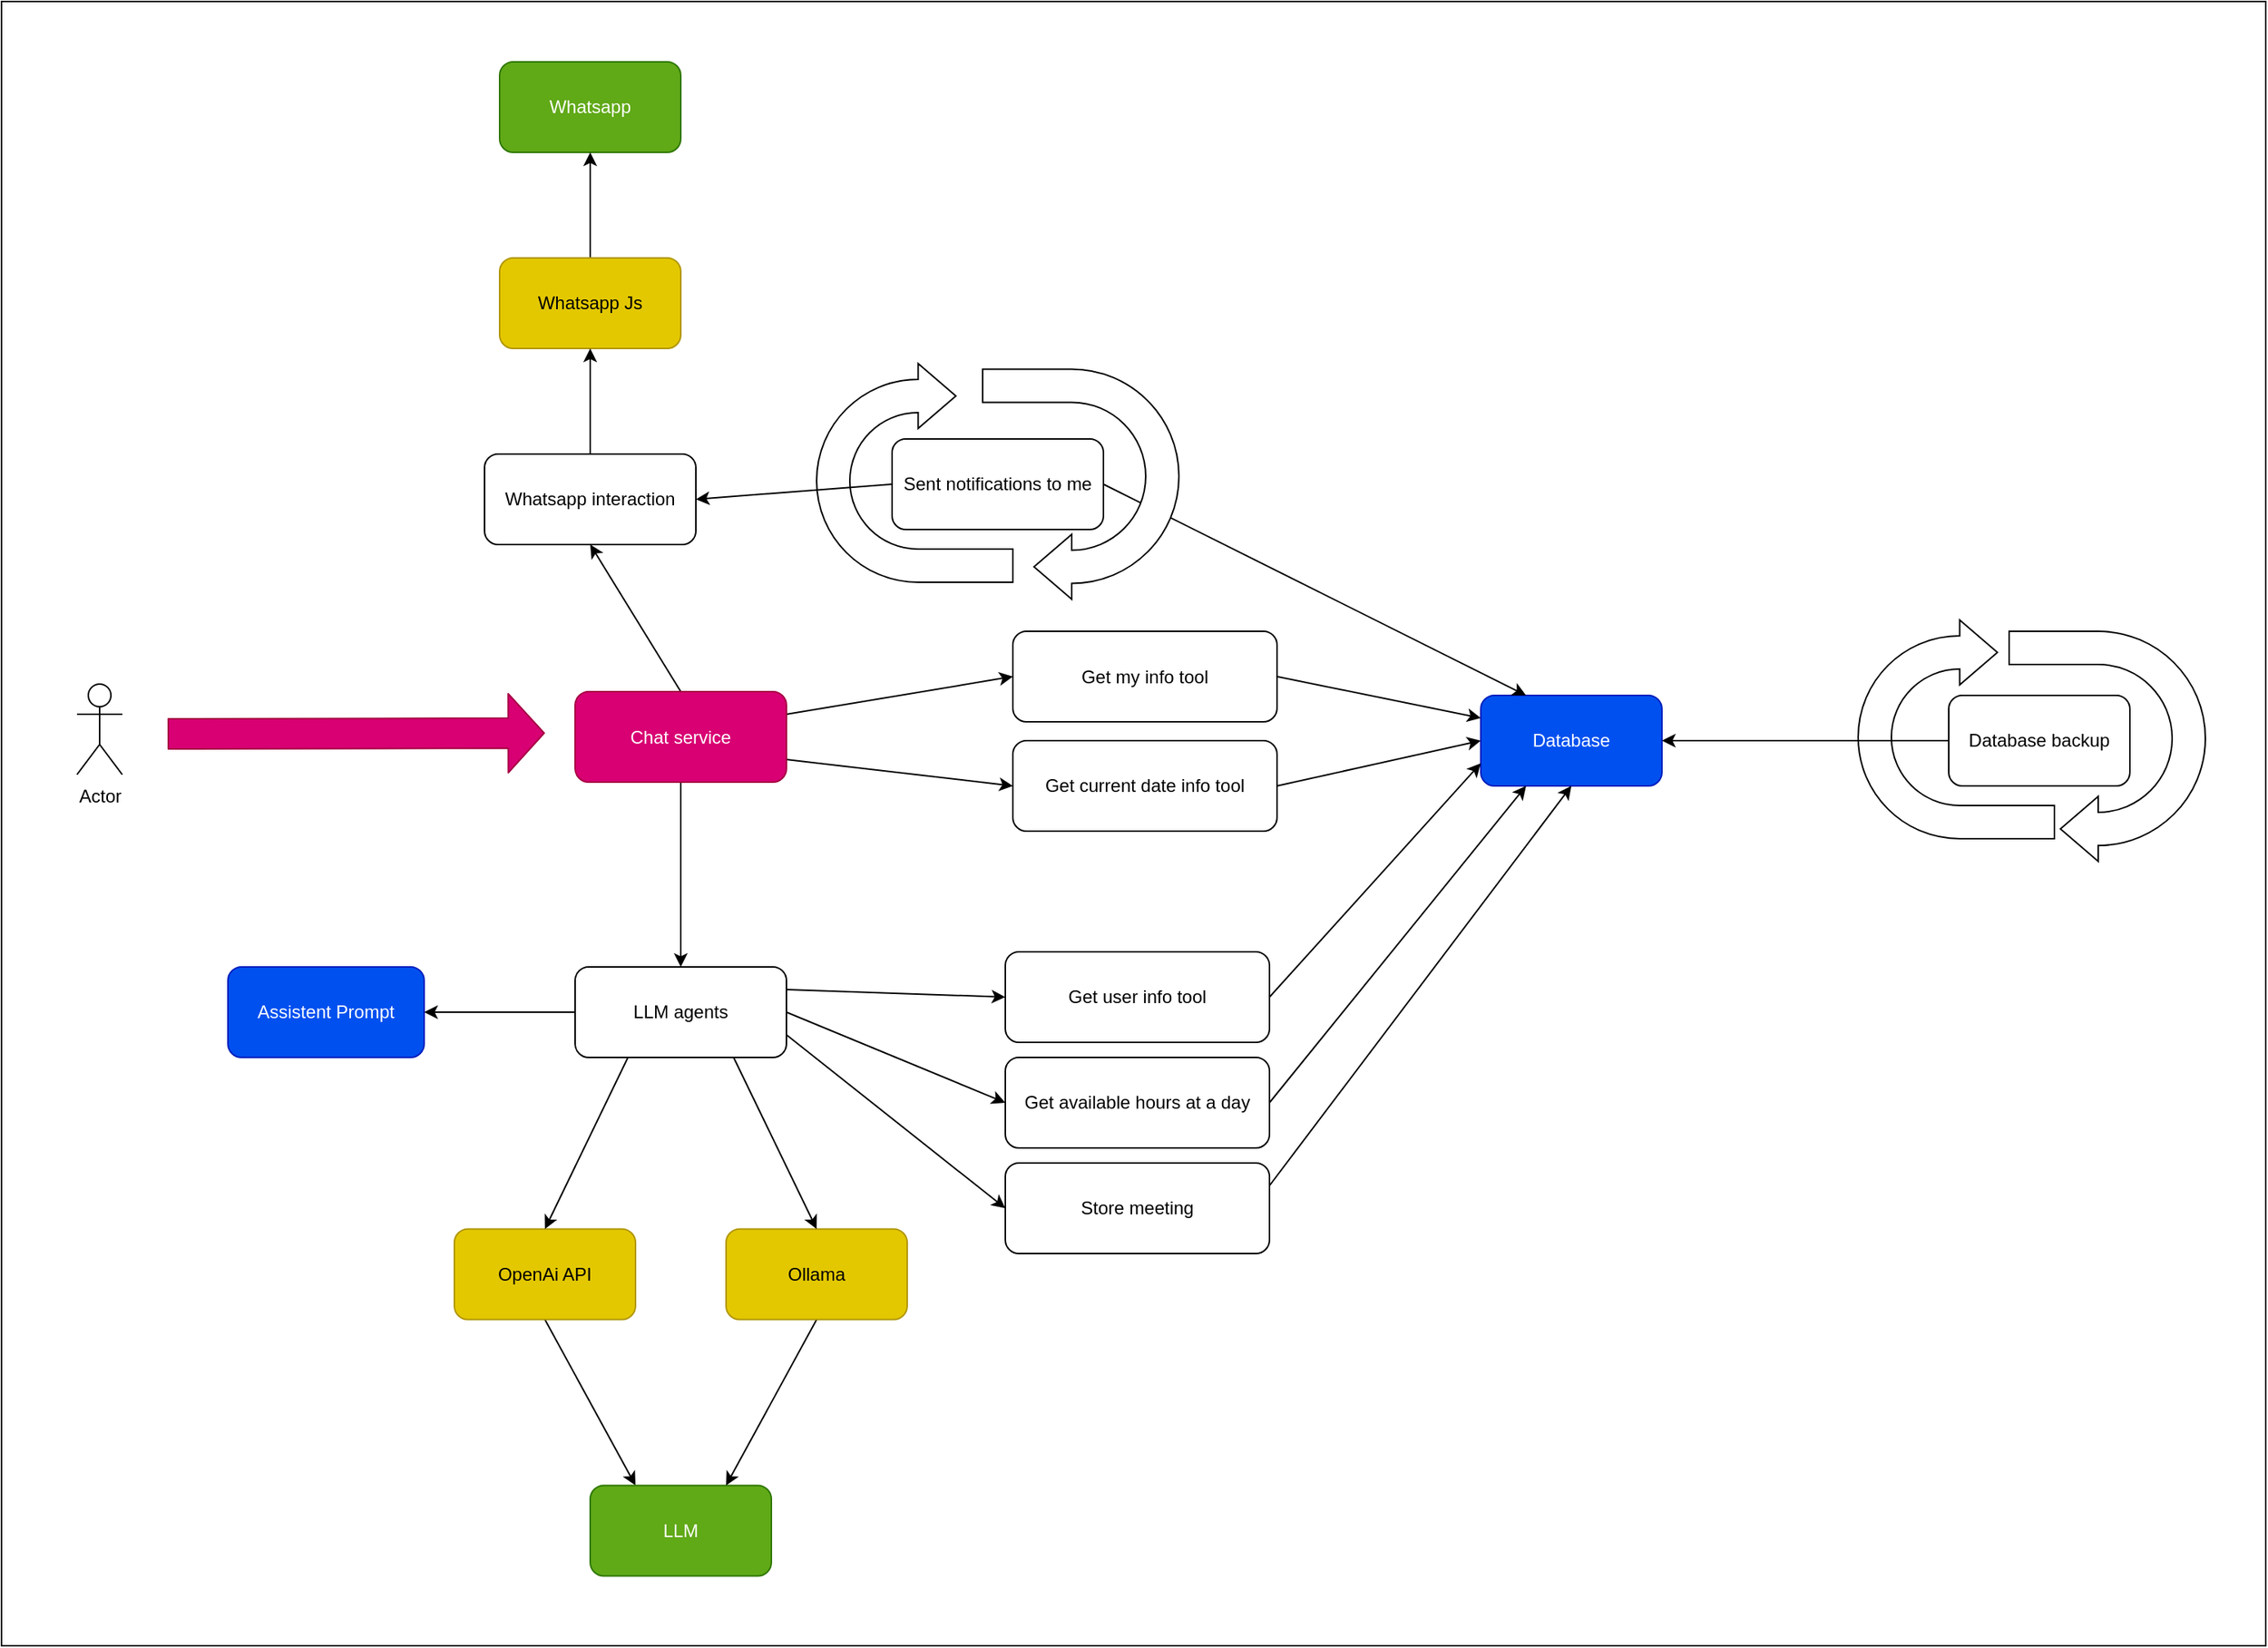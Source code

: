 <mxfile>
    <diagram id="nCIEyjImhOXo8FuTEY10" name="Page-1">
        <mxGraphModel dx="2228" dy="1114" grid="1" gridSize="10" guides="1" tooltips="1" connect="1" arrows="1" fold="1" page="0" pageScale="1" pageWidth="850" pageHeight="1100" math="0" shadow="0">
            <root>
                <mxCell id="0"/>
                <mxCell id="1" parent="0"/>
                <mxCell id="106" value="" style="rounded=0;whiteSpace=wrap;html=1;" parent="1" vertex="1">
                    <mxGeometry x="-640" y="-180" width="1500" height="1090" as="geometry"/>
                </mxCell>
                <mxCell id="16" value="" style="html=1;shadow=0;dashed=0;align=center;verticalAlign=middle;shape=mxgraph.arrows2.uTurnArrow;dy=11;arrowHead=43;dx2=25;direction=west;" parent="1" vertex="1">
                    <mxGeometry x="690" y="237.5" width="130" height="152.5" as="geometry"/>
                </mxCell>
                <mxCell id="15" value="" style="html=1;shadow=0;dashed=0;align=center;verticalAlign=middle;shape=mxgraph.arrows2.uTurnArrow;dy=11;arrowHead=43;dx2=25;" parent="1" vertex="1">
                    <mxGeometry x="590" y="230" width="130" height="145" as="geometry"/>
                </mxCell>
                <mxCell id="2" value="Database" style="rounded=1;whiteSpace=wrap;html=1;fillColor=#0050ef;fontColor=#ffffff;strokeColor=#001DBC;" parent="1" vertex="1">
                    <mxGeometry x="340" y="280" width="120" height="60" as="geometry"/>
                </mxCell>
                <mxCell id="60" style="edgeStyle=none;html=1;exitX=0;exitY=0.5;exitDx=0;exitDy=0;entryX=1;entryY=0.5;entryDx=0;entryDy=0;" parent="1" source="13" target="2" edge="1">
                    <mxGeometry relative="1" as="geometry"/>
                </mxCell>
                <mxCell id="13" value="Database backup" style="rounded=1;whiteSpace=wrap;html=1;" parent="1" vertex="1">
                    <mxGeometry x="650" y="280" width="120" height="60" as="geometry"/>
                </mxCell>
                <mxCell id="18" value="Whatsapp" style="rounded=1;whiteSpace=wrap;html=1;fillColor=#60a917;fontColor=#ffffff;strokeColor=#2D7600;" parent="1" vertex="1">
                    <mxGeometry x="-310" y="-140" width="120" height="60" as="geometry"/>
                </mxCell>
                <mxCell id="33" style="edgeStyle=none;html=1;exitX=0.5;exitY=1;exitDx=0;exitDy=0;entryX=0.25;entryY=0;entryDx=0;entryDy=0;" parent="1" source="19" target="23" edge="1">
                    <mxGeometry relative="1" as="geometry"/>
                </mxCell>
                <mxCell id="19" value="OpenAi API" style="rounded=1;whiteSpace=wrap;html=1;fillColor=#e3c800;fontColor=#000000;strokeColor=#B09500;" parent="1" vertex="1">
                    <mxGeometry x="-340" y="633.75" width="120" height="60" as="geometry"/>
                </mxCell>
                <mxCell id="29" style="edgeStyle=none;html=1;exitX=0.5;exitY=0;exitDx=0;exitDy=0;entryX=0.5;entryY=1;entryDx=0;entryDy=0;" parent="1" source="22" target="18" edge="1">
                    <mxGeometry relative="1" as="geometry"/>
                </mxCell>
                <mxCell id="22" value="Whatsapp Js" style="rounded=1;whiteSpace=wrap;html=1;fillColor=#e3c800;fontColor=#000000;strokeColor=#B09500;" parent="1" vertex="1">
                    <mxGeometry x="-310" y="-10" width="120" height="60" as="geometry"/>
                </mxCell>
                <mxCell id="23" value="LLM" style="rounded=1;whiteSpace=wrap;html=1;fillColor=#60a917;fontColor=#ffffff;strokeColor=#2D7600;" parent="1" vertex="1">
                    <mxGeometry x="-250" y="803.75" width="120" height="60" as="geometry"/>
                </mxCell>
                <mxCell id="34" style="edgeStyle=none;html=1;exitX=0.5;exitY=1;exitDx=0;exitDy=0;entryX=0.75;entryY=0;entryDx=0;entryDy=0;" parent="1" source="24" target="23" edge="1">
                    <mxGeometry relative="1" as="geometry"/>
                </mxCell>
                <mxCell id="24" value="Ollama" style="rounded=1;whiteSpace=wrap;html=1;fillColor=#e3c800;fontColor=#000000;strokeColor=#B09500;" parent="1" vertex="1">
                    <mxGeometry x="-160" y="633.75" width="120" height="60" as="geometry"/>
                </mxCell>
                <mxCell id="28" style="edgeStyle=none;html=1;exitX=0.5;exitY=0;exitDx=0;exitDy=0;entryX=0.5;entryY=1;entryDx=0;entryDy=0;" parent="1" source="45" target="22" edge="1">
                    <mxGeometry relative="1" as="geometry"/>
                </mxCell>
                <mxCell id="31" style="edgeStyle=none;html=1;exitX=0.75;exitY=1;exitDx=0;exitDy=0;entryX=0.5;entryY=0;entryDx=0;entryDy=0;" parent="1" source="40" target="24" edge="1">
                    <mxGeometry relative="1" as="geometry"/>
                </mxCell>
                <mxCell id="32" style="edgeStyle=none;html=1;exitX=0.25;exitY=1;exitDx=0;exitDy=0;entryX=0.5;entryY=0;entryDx=0;entryDy=0;" parent="1" source="40" target="19" edge="1">
                    <mxGeometry relative="1" as="geometry"/>
                </mxCell>
                <mxCell id="41" style="edgeStyle=none;html=1;exitX=0.5;exitY=1;exitDx=0;exitDy=0;entryX=0.5;entryY=0;entryDx=0;entryDy=0;" parent="1" source="25" target="40" edge="1">
                    <mxGeometry relative="1" as="geometry"/>
                </mxCell>
                <mxCell id="46" style="edgeStyle=none;html=1;exitX=0.5;exitY=0;exitDx=0;exitDy=0;entryX=0.5;entryY=1;entryDx=0;entryDy=0;" parent="1" source="25" target="45" edge="1">
                    <mxGeometry relative="1" as="geometry"/>
                </mxCell>
                <mxCell id="118" style="edgeStyle=none;html=1;entryX=0;entryY=0.5;entryDx=0;entryDy=0;exitX=1;exitY=0.25;exitDx=0;exitDy=0;" edge="1" parent="1" source="25" target="120">
                    <mxGeometry relative="1" as="geometry">
                        <mxPoint x="-110" y="310" as="sourcePoint"/>
                    </mxGeometry>
                </mxCell>
                <mxCell id="122" style="edgeStyle=none;html=1;exitX=1;exitY=0.75;exitDx=0;exitDy=0;entryX=0;entryY=0.5;entryDx=0;entryDy=0;" edge="1" parent="1" source="25" target="121">
                    <mxGeometry relative="1" as="geometry"/>
                </mxCell>
                <mxCell id="25" value="Chat service" style="rounded=1;whiteSpace=wrap;html=1;fillColor=#d80073;fontColor=#ffffff;strokeColor=#A50040;" parent="1" vertex="1">
                    <mxGeometry x="-260" y="277.5" width="140" height="60" as="geometry"/>
                </mxCell>
                <mxCell id="35" value="Assistent Prompt" style="rounded=1;whiteSpace=wrap;html=1;fillColor=#0050ef;fontColor=#ffffff;strokeColor=#001DBC;" parent="1" vertex="1">
                    <mxGeometry x="-490" y="460" width="130" height="60" as="geometry"/>
                </mxCell>
                <mxCell id="42" style="edgeStyle=none;html=1;exitX=0;exitY=0.5;exitDx=0;exitDy=0;entryX=1;entryY=0.5;entryDx=0;entryDy=0;" parent="1" source="40" target="35" edge="1">
                    <mxGeometry relative="1" as="geometry"/>
                </mxCell>
                <mxCell id="51" style="edgeStyle=none;html=1;exitX=1;exitY=0.5;exitDx=0;exitDy=0;entryX=0;entryY=0.5;entryDx=0;entryDy=0;" parent="1" source="40" target="48" edge="1">
                    <mxGeometry relative="1" as="geometry"/>
                </mxCell>
                <mxCell id="52" style="edgeStyle=none;html=1;exitX=1;exitY=0.25;exitDx=0;exitDy=0;entryX=0;entryY=0.5;entryDx=0;entryDy=0;" parent="1" source="40" target="47" edge="1">
                    <mxGeometry relative="1" as="geometry"/>
                </mxCell>
                <mxCell id="53" style="edgeStyle=none;html=1;exitX=1;exitY=0.75;exitDx=0;exitDy=0;entryX=0;entryY=0.5;entryDx=0;entryDy=0;" parent="1" source="40" target="50" edge="1">
                    <mxGeometry relative="1" as="geometry"/>
                </mxCell>
                <mxCell id="40" value="LLM agents" style="rounded=1;whiteSpace=wrap;html=1;" parent="1" vertex="1">
                    <mxGeometry x="-260" y="460" width="140" height="60" as="geometry"/>
                </mxCell>
                <mxCell id="45" value="Whatsapp interaction" style="rounded=1;whiteSpace=wrap;html=1;" parent="1" vertex="1">
                    <mxGeometry x="-320" y="120" width="140" height="60" as="geometry"/>
                </mxCell>
                <mxCell id="61" style="edgeStyle=none;html=1;exitX=1;exitY=0.5;exitDx=0;exitDy=0;entryX=0;entryY=0.75;entryDx=0;entryDy=0;" parent="1" source="47" target="2" edge="1">
                    <mxGeometry relative="1" as="geometry"/>
                </mxCell>
                <mxCell id="47" value="Get user info tool" style="rounded=1;whiteSpace=wrap;html=1;" parent="1" vertex="1">
                    <mxGeometry x="25" y="450" width="175" height="60" as="geometry"/>
                </mxCell>
                <mxCell id="62" style="edgeStyle=none;html=1;exitX=1;exitY=0.5;exitDx=0;exitDy=0;entryX=0.25;entryY=1;entryDx=0;entryDy=0;" parent="1" source="48" target="2" edge="1">
                    <mxGeometry relative="1" as="geometry"/>
                </mxCell>
                <mxCell id="48" value="Get available hours at a day" style="rounded=1;whiteSpace=wrap;html=1;" parent="1" vertex="1">
                    <mxGeometry x="25" y="520" width="175" height="60" as="geometry"/>
                </mxCell>
                <mxCell id="63" style="edgeStyle=none;html=1;exitX=1;exitY=0.25;exitDx=0;exitDy=0;entryX=0.5;entryY=1;entryDx=0;entryDy=0;" parent="1" source="50" target="2" edge="1">
                    <mxGeometry relative="1" as="geometry"/>
                </mxCell>
                <mxCell id="50" value="&lt;span style=&quot;color: rgb(0, 0, 0);&quot;&gt;Store meeting&lt;/span&gt;" style="rounded=1;whiteSpace=wrap;html=1;" parent="1" vertex="1">
                    <mxGeometry x="25" y="590" width="175" height="60" as="geometry"/>
                </mxCell>
                <mxCell id="66" value="" style="shape=flexArrow;endArrow=classic;html=1;width=20;endSize=7.6;endWidth=31.429;fillColor=#d80073;strokeColor=#A50040;" parent="1" edge="1">
                    <mxGeometry width="50" height="50" relative="1" as="geometry">
                        <mxPoint x="-530" y="305.5" as="sourcePoint"/>
                        <mxPoint x="-280" y="305" as="targetPoint"/>
                    </mxGeometry>
                </mxCell>
                <mxCell id="70" value="Actor" style="shape=umlActor;verticalLabelPosition=bottom;verticalAlign=top;html=1;outlineConnect=0;" parent="1" vertex="1">
                    <mxGeometry x="-590" y="272.5" width="30" height="60" as="geometry"/>
                </mxCell>
                <mxCell id="116" style="edgeStyle=none;html=1;exitX=1;exitY=0.5;exitDx=0;exitDy=0;entryX=0.25;entryY=0;entryDx=0;entryDy=0;" parent="1" source="109" target="2" edge="1">
                    <mxGeometry relative="1" as="geometry"/>
                </mxCell>
                <mxCell id="109" value="Sent notifications to me" style="rounded=1;whiteSpace=wrap;html=1;" parent="1" vertex="1">
                    <mxGeometry x="-50" y="110" width="140" height="60" as="geometry"/>
                </mxCell>
                <mxCell id="110" value="" style="html=1;shadow=0;dashed=0;align=center;verticalAlign=middle;shape=mxgraph.arrows2.uTurnArrow;dy=11;arrowHead=43;dx2=25;" parent="1" vertex="1">
                    <mxGeometry x="-100" y="60" width="130" height="145" as="geometry"/>
                </mxCell>
                <mxCell id="111" value="" style="html=1;shadow=0;dashed=0;align=center;verticalAlign=middle;shape=mxgraph.arrows2.uTurnArrow;dy=11;arrowHead=43;dx2=25;direction=west;" parent="1" vertex="1">
                    <mxGeometry x="10" y="63.75" width="130" height="152.5" as="geometry"/>
                </mxCell>
                <mxCell id="114" style="edgeStyle=none;html=1;exitX=0;exitY=0.5;exitDx=0;exitDy=0;entryX=1;entryY=0.5;entryDx=0;entryDy=0;" parent="1" source="109" target="45" edge="1">
                    <mxGeometry relative="1" as="geometry"/>
                </mxCell>
                <mxCell id="123" style="edgeStyle=none;html=1;exitX=1;exitY=0.5;exitDx=0;exitDy=0;entryX=0;entryY=0.25;entryDx=0;entryDy=0;" edge="1" parent="1" source="120" target="2">
                    <mxGeometry relative="1" as="geometry"/>
                </mxCell>
                <mxCell id="120" value="Get my info tool" style="rounded=1;whiteSpace=wrap;html=1;" vertex="1" parent="1">
                    <mxGeometry x="30" y="237.5" width="175" height="60" as="geometry"/>
                </mxCell>
                <mxCell id="124" style="edgeStyle=none;html=1;exitX=1;exitY=0.5;exitDx=0;exitDy=0;entryX=0;entryY=0.5;entryDx=0;entryDy=0;" edge="1" parent="1" source="121" target="2">
                    <mxGeometry relative="1" as="geometry"/>
                </mxCell>
                <mxCell id="121" value="Get current date info tool" style="rounded=1;whiteSpace=wrap;html=1;" vertex="1" parent="1">
                    <mxGeometry x="30" y="310" width="175" height="60" as="geometry"/>
                </mxCell>
            </root>
        </mxGraphModel>
    </diagram>
</mxfile>